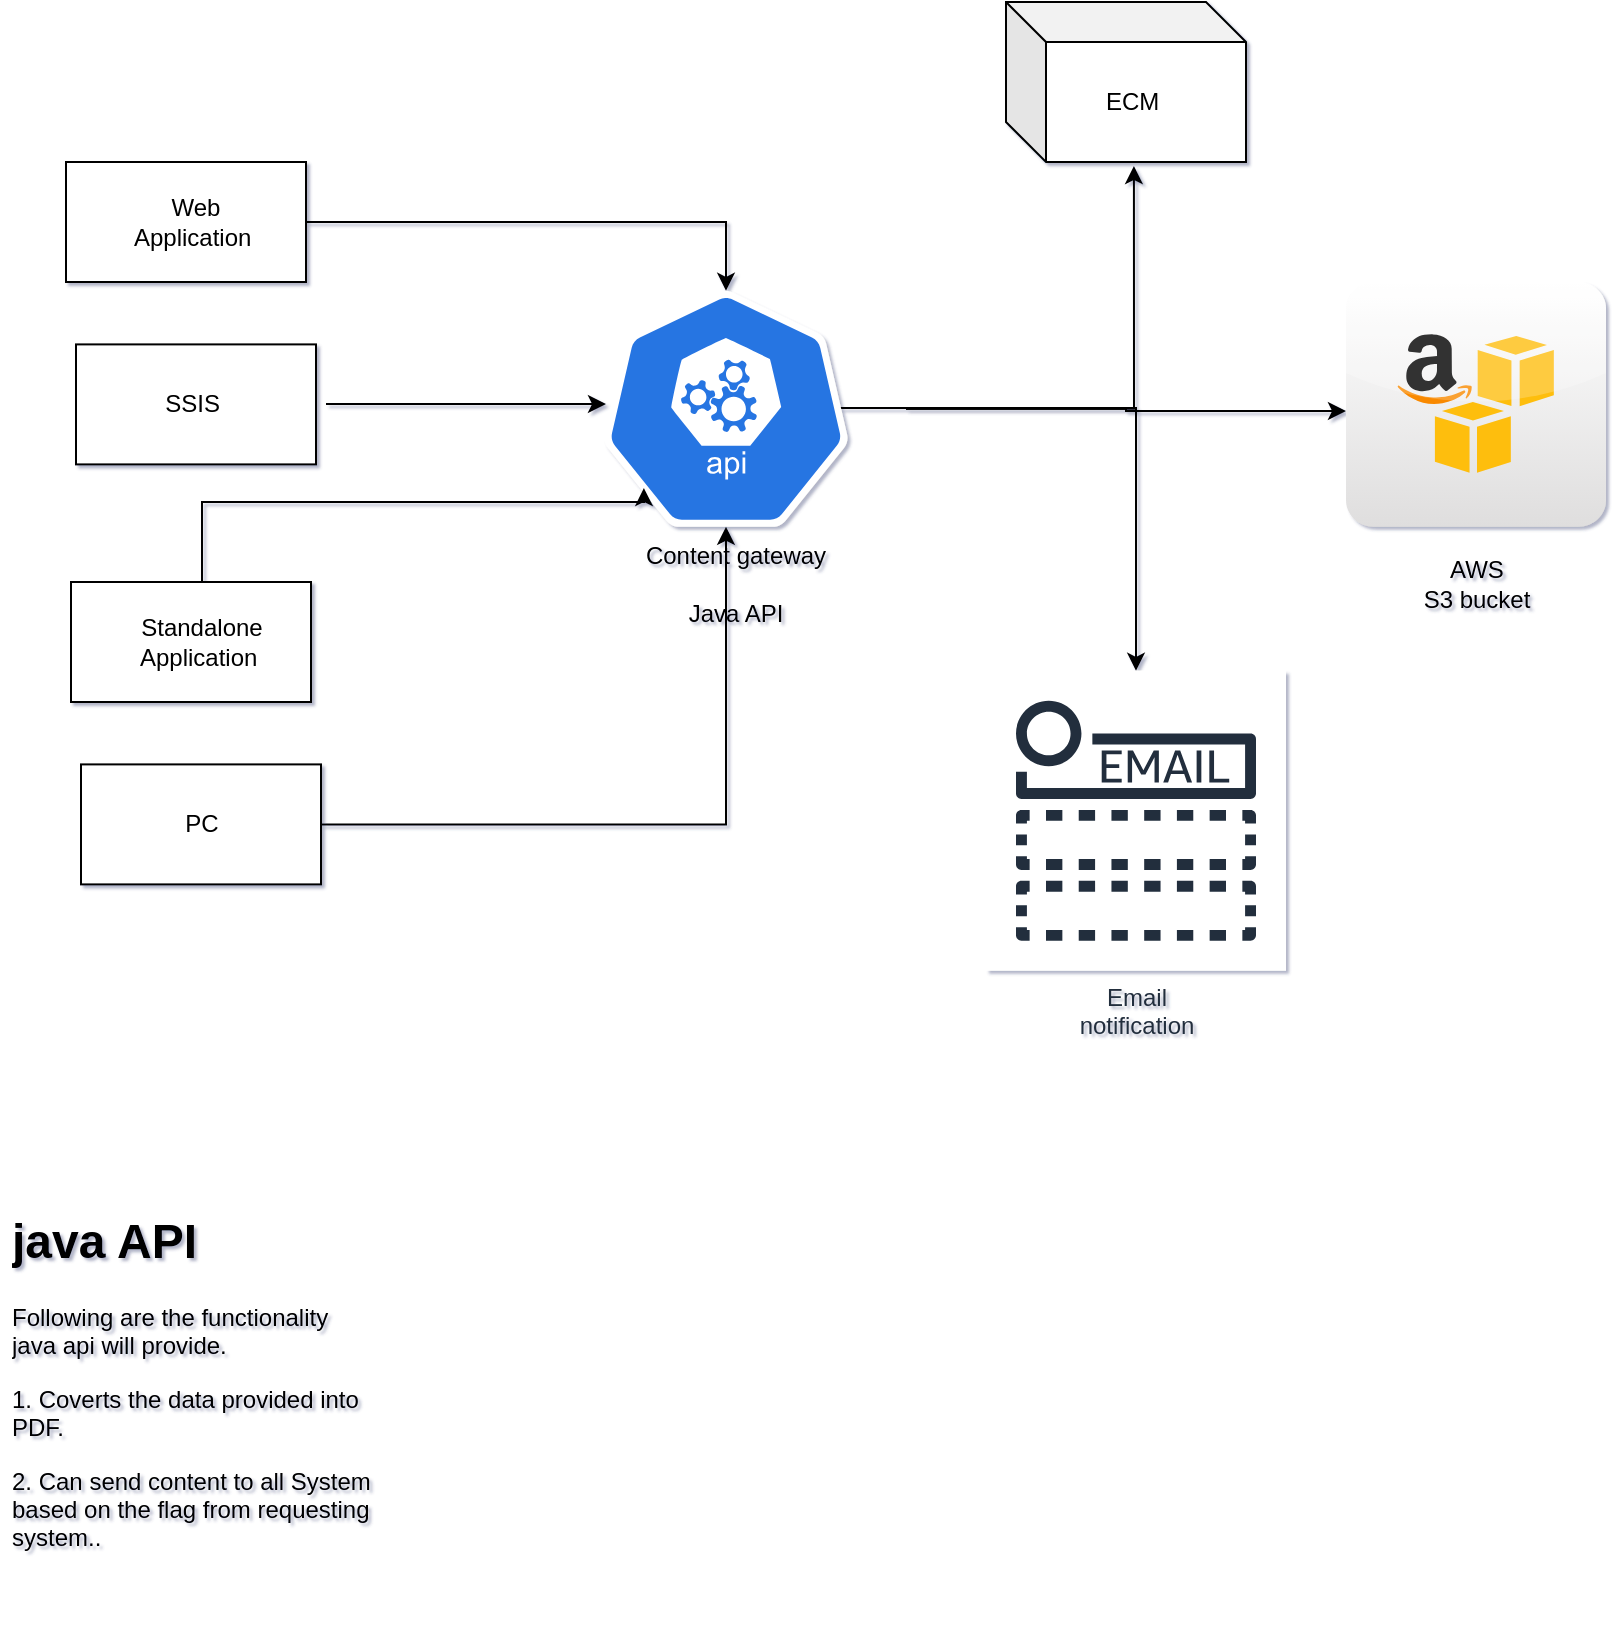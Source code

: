 <mxfile version="13.2.4" type="github">
  <diagram id="MJYNdHisa2NbRyyXpYyt" name="Page-1">
    <mxGraphModel dx="1422" dy="762" grid="1" gridSize="10" guides="1" tooltips="1" connect="1" arrows="1" fold="1" page="1" pageScale="1" pageWidth="850" pageHeight="1100" math="0" shadow="1">
      <root>
        <mxCell id="0" />
        <mxCell id="1" parent="0" />
        <mxCell id="nftmeqfcO3UOQJrNgUaF-7" style="edgeStyle=orthogonalEdgeStyle;rounded=0;orthogonalLoop=1;jettySize=auto;html=1;entryX=0;entryY=0.527;entryDx=0;entryDy=0;entryPerimeter=0;" parent="1" source="nftmeqfcO3UOQJrNgUaF-1" target="nftmeqfcO3UOQJrNgUaF-3" edge="1">
          <mxGeometry relative="1" as="geometry" />
        </mxCell>
        <mxCell id="nftmeqfcO3UOQJrNgUaF-8" style="edgeStyle=orthogonalEdgeStyle;rounded=0;orthogonalLoop=1;jettySize=auto;html=1;exitX=0.806;exitY=0.497;exitDx=0;exitDy=0;exitPerimeter=0;" parent="1" source="nftmeqfcO3UOQJrNgUaF-1" target="nftmeqfcO3UOQJrNgUaF-4" edge="1">
          <mxGeometry relative="1" as="geometry" />
        </mxCell>
        <mxCell id="ayA_f1j_V87uIdwJO3n0-5" style="edgeStyle=orthogonalEdgeStyle;rounded=0;orthogonalLoop=1;jettySize=auto;html=1;entryX=0.533;entryY=1.025;entryDx=0;entryDy=0;entryPerimeter=0;" parent="1" source="nftmeqfcO3UOQJrNgUaF-1" target="ayA_f1j_V87uIdwJO3n0-1" edge="1">
          <mxGeometry relative="1" as="geometry" />
        </mxCell>
        <mxCell id="nftmeqfcO3UOQJrNgUaF-1" value="" style="html=1;dashed=0;whitespace=wrap;fillColor=#2875E2;strokeColor=#ffffff;points=[[0.005,0.63,0],[0.1,0.2,0],[0.9,0.2,0],[0.5,0,0],[0.995,0.63,0],[0.72,0.99,0],[0.5,1,0],[0.28,0.99,0]];shape=mxgraph.kubernetes.icon;prIcon=api" parent="1" vertex="1">
          <mxGeometry x="280" y="164.4" width="180" height="118" as="geometry" />
        </mxCell>
        <mxCell id="nftmeqfcO3UOQJrNgUaF-3" value="" style="dashed=0;outlineConnect=0;html=1;align=center;labelPosition=center;verticalLabelPosition=bottom;verticalAlign=top;shape=mxgraph.webicons.aws_s3;gradientColor=#DFDEDE" parent="1" vertex="1">
          <mxGeometry x="680" y="160" width="130" height="122.4" as="geometry" />
        </mxCell>
        <mxCell id="nftmeqfcO3UOQJrNgUaF-4" value="Email&#xa;notification" style="outlineConnect=0;fontColor=#232F3E;gradientColor=none;strokeColor=#232F3E;fillColor=#ffffff;dashed=0;verticalLabelPosition=bottom;verticalAlign=top;align=center;html=1;fontSize=12;fontStyle=0;aspect=fixed;shape=mxgraph.aws4.resourceIcon;resIcon=mxgraph.aws4.email_notification;" parent="1" vertex="1">
          <mxGeometry x="500" y="354.4" width="150" height="150" as="geometry" />
        </mxCell>
        <mxCell id="nftmeqfcO3UOQJrNgUaF-10" value="AWS &lt;br&gt;S3 bucket" style="text;html=1;strokeColor=none;fillColor=none;align=center;verticalAlign=middle;whiteSpace=wrap;rounded=0;" parent="1" vertex="1">
          <mxGeometry x="707.5" y="286.2" width="75" height="50" as="geometry" />
        </mxCell>
        <mxCell id="nftmeqfcO3UOQJrNgUaF-22" style="edgeStyle=orthogonalEdgeStyle;rounded=0;orthogonalLoop=1;jettySize=auto;html=1;" parent="1" source="nftmeqfcO3UOQJrNgUaF-12" target="nftmeqfcO3UOQJrNgUaF-1" edge="1">
          <mxGeometry relative="1" as="geometry" />
        </mxCell>
        <mxCell id="nftmeqfcO3UOQJrNgUaF-12" value="" style="rounded=0;whiteSpace=wrap;html=1;" parent="1" vertex="1">
          <mxGeometry x="40" y="100" width="120" height="60" as="geometry" />
        </mxCell>
        <mxCell id="nftmeqfcO3UOQJrNgUaF-13" value="Web Application&amp;nbsp;" style="text;html=1;strokeColor=none;fillColor=none;align=center;verticalAlign=middle;whiteSpace=wrap;rounded=0;" parent="1" vertex="1">
          <mxGeometry x="60" y="120" width="90" height="20" as="geometry" />
        </mxCell>
        <mxCell id="nftmeqfcO3UOQJrNgUaF-14" value="" style="rounded=0;whiteSpace=wrap;html=1;" parent="1" vertex="1">
          <mxGeometry x="45" y="191.2" width="120" height="60" as="geometry" />
        </mxCell>
        <mxCell id="nftmeqfcO3UOQJrNgUaF-23" style="edgeStyle=orthogonalEdgeStyle;rounded=0;orthogonalLoop=1;jettySize=auto;html=1;" parent="1" edge="1">
          <mxGeometry relative="1" as="geometry">
            <mxPoint x="170" y="221" as="sourcePoint" />
            <mxPoint x="310" y="221" as="targetPoint" />
          </mxGeometry>
        </mxCell>
        <mxCell id="nftmeqfcO3UOQJrNgUaF-15" value="SSIS&amp;nbsp;" style="text;html=1;strokeColor=none;fillColor=none;align=center;verticalAlign=middle;whiteSpace=wrap;rounded=0;" parent="1" vertex="1">
          <mxGeometry x="60" y="211.2" width="90" height="20" as="geometry" />
        </mxCell>
        <mxCell id="nftmeqfcO3UOQJrNgUaF-16" value="" style="rounded=0;whiteSpace=wrap;html=1;" parent="1" vertex="1">
          <mxGeometry x="42.5" y="310" width="120" height="60" as="geometry" />
        </mxCell>
        <mxCell id="nftmeqfcO3UOQJrNgUaF-24" style="edgeStyle=orthogonalEdgeStyle;rounded=0;orthogonalLoop=1;jettySize=auto;html=1;entryX=0.272;entryY=0.836;entryDx=0;entryDy=0;entryPerimeter=0;" parent="1" target="nftmeqfcO3UOQJrNgUaF-1" edge="1">
          <mxGeometry relative="1" as="geometry">
            <mxPoint x="108" y="310" as="sourcePoint" />
            <Array as="points">
              <mxPoint x="108" y="270" />
              <mxPoint x="329" y="270" />
            </Array>
          </mxGeometry>
        </mxCell>
        <mxCell id="nftmeqfcO3UOQJrNgUaF-17" value="Standalone Application&amp;nbsp;" style="text;html=1;strokeColor=none;fillColor=none;align=center;verticalAlign=middle;whiteSpace=wrap;rounded=0;" parent="1" vertex="1">
          <mxGeometry x="62.5" y="330" width="90" height="20" as="geometry" />
        </mxCell>
        <mxCell id="nftmeqfcO3UOQJrNgUaF-25" style="edgeStyle=orthogonalEdgeStyle;rounded=0;orthogonalLoop=1;jettySize=auto;html=1;" parent="1" source="nftmeqfcO3UOQJrNgUaF-18" target="nftmeqfcO3UOQJrNgUaF-1" edge="1">
          <mxGeometry relative="1" as="geometry" />
        </mxCell>
        <mxCell id="nftmeqfcO3UOQJrNgUaF-18" value="" style="rounded=0;whiteSpace=wrap;html=1;" parent="1" vertex="1">
          <mxGeometry x="47.5" y="401.2" width="120" height="60" as="geometry" />
        </mxCell>
        <mxCell id="nftmeqfcO3UOQJrNgUaF-19" value="PC&lt;br&gt;" style="text;html=1;strokeColor=none;fillColor=none;align=center;verticalAlign=middle;whiteSpace=wrap;rounded=0;" parent="1" vertex="1">
          <mxGeometry x="62.5" y="421.2" width="90" height="20" as="geometry" />
        </mxCell>
        <mxCell id="ayA_f1j_V87uIdwJO3n0-1" value="" style="shape=cube;whiteSpace=wrap;html=1;boundedLbl=1;backgroundOutline=1;darkOpacity=0.05;darkOpacity2=0.1;" parent="1" vertex="1">
          <mxGeometry x="510" y="20" width="120" height="80" as="geometry" />
        </mxCell>
        <mxCell id="ayA_f1j_V87uIdwJO3n0-2" value="ECM&amp;nbsp;" style="text;html=1;strokeColor=none;fillColor=none;align=center;verticalAlign=middle;whiteSpace=wrap;rounded=0;" parent="1" vertex="1">
          <mxGeometry x="555" y="60" width="40" height="20" as="geometry" />
        </mxCell>
        <mxCell id="nftmeqfcO3UOQJrNgUaF-9" value="Content gateway&lt;br&gt;&lt;br&gt;Java API" style="text;html=1;strokeColor=none;fillColor=none;align=center;verticalAlign=middle;whiteSpace=wrap;rounded=0;" parent="1" vertex="1">
          <mxGeometry x="320" y="282.4" width="110" height="57.6" as="geometry" />
        </mxCell>
        <mxCell id="ayA_f1j_V87uIdwJO3n0-9" value="&lt;h1&gt;java API&lt;/h1&gt;&lt;p&gt;Following are the functionality java api will provide.&amp;nbsp;&lt;/p&gt;&lt;p&gt;1. Coverts the data provided into PDF.&lt;/p&gt;&lt;p&gt;2. Can send content to all System based on the flag from requesting system..&lt;/p&gt;&lt;p&gt;&lt;br&gt;&lt;/p&gt;" style="text;html=1;strokeColor=none;fillColor=none;spacing=5;spacingTop=-20;whiteSpace=wrap;overflow=hidden;rounded=0;" parent="1" vertex="1">
          <mxGeometry x="7.5" y="620" width="190" height="210" as="geometry" />
        </mxCell>
      </root>
    </mxGraphModel>
  </diagram>
</mxfile>
